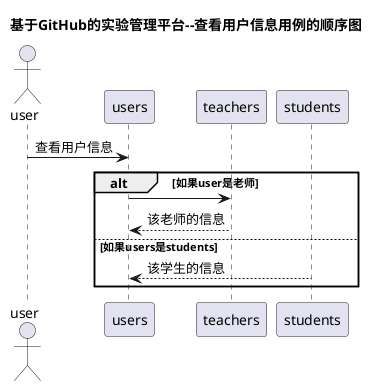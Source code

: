 @startuml
title 基于GitHub的实验管理平台--查看用户信息用例的顺序图
actor user
user ->users:查看用户信息
alt 如果user是老师
	users -> teachers
	teachers --> users:该老师的信息
else 如果users是students
    students --> users:该学生的信息
end

@enduml